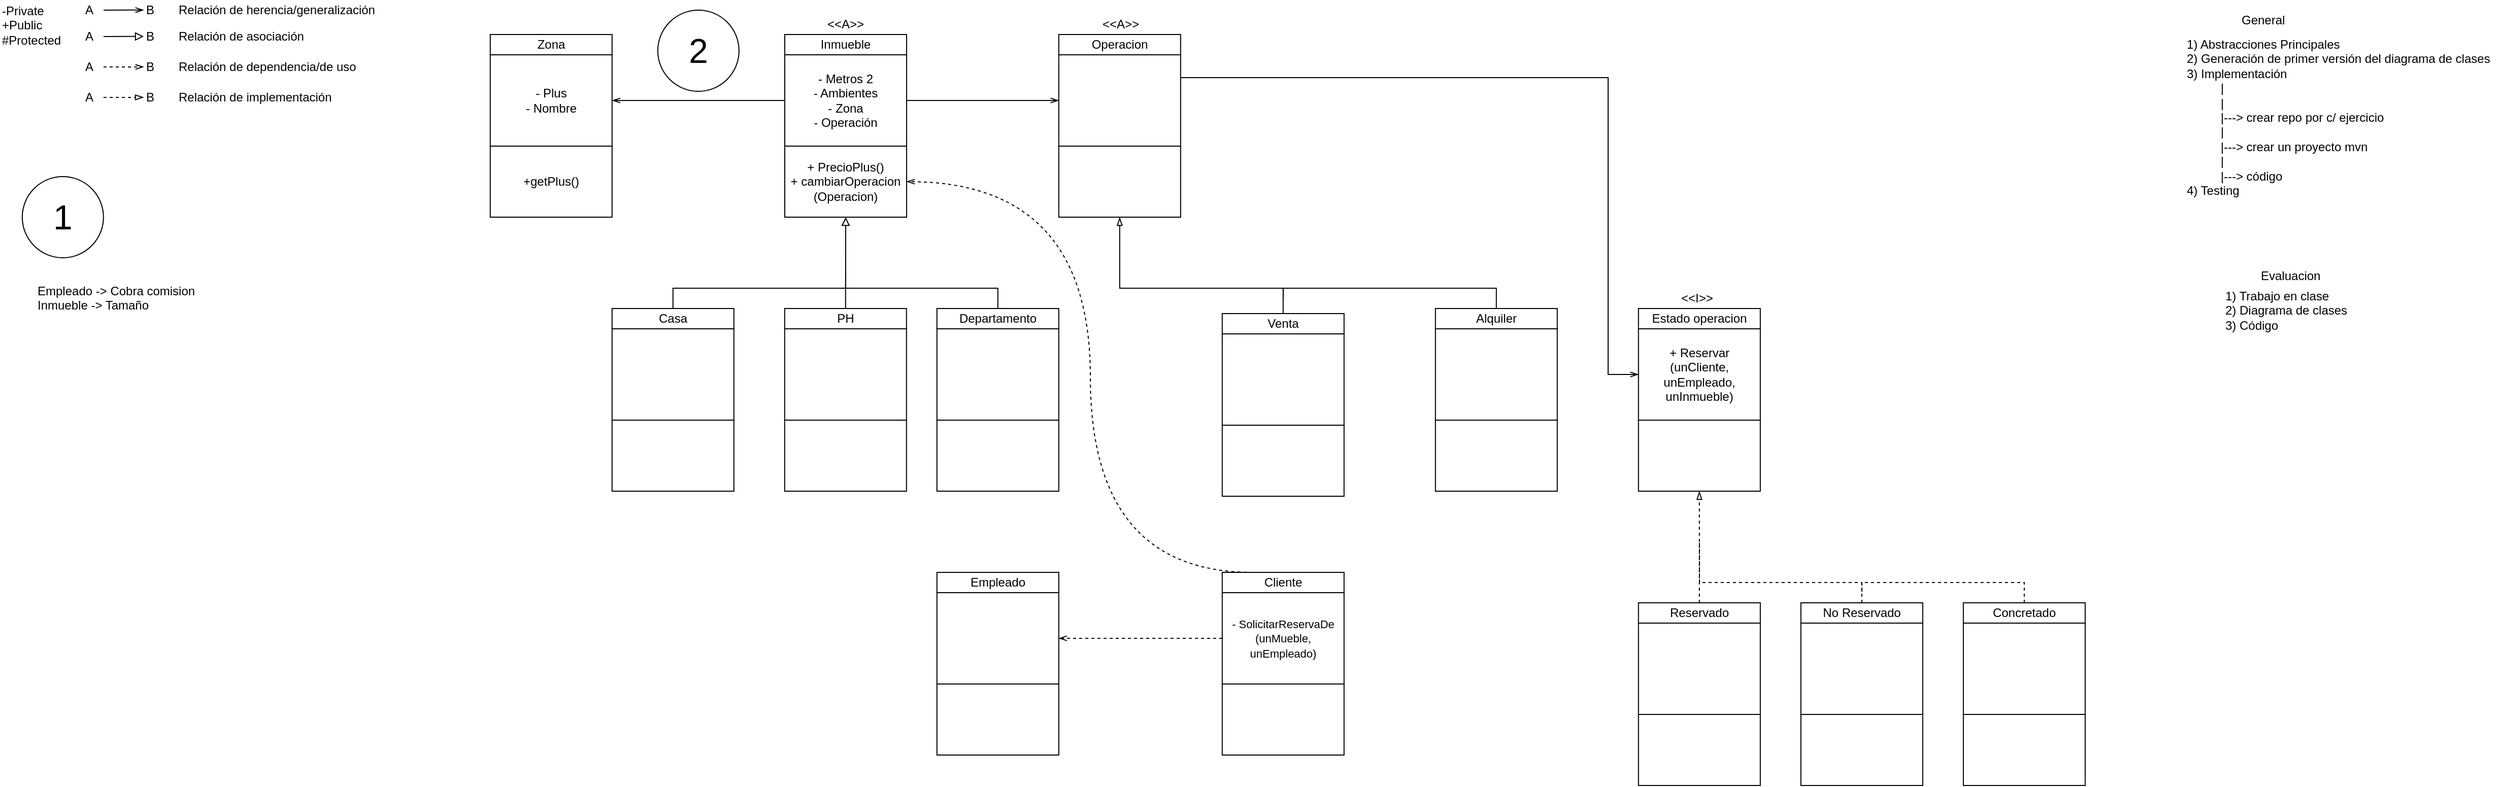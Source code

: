 <mxfile version="12.0.2" type="device" pages="1"><diagram id="qu8YAIpYauS8WqbOUp5a" name="Page-1"><mxGraphModel dx="2123" dy="722" grid="1" gridSize="10" guides="1" tooltips="1" connect="1" arrows="1" fold="1" page="1" pageScale="1" pageWidth="827" pageHeight="1169" math="0" shadow="0"><root><mxCell id="0"/><mxCell id="1" parent="0"/><mxCell id="3IP-9fWo39of_3vH-DHW-160" value="" style="group" vertex="1" connectable="0" parent="1"><mxGeometry x="-824" y="6" width="384" height="106" as="geometry"/></mxCell><mxCell id="3IP-9fWo39of_3vH-DHW-70" value="" style="group" vertex="1" connectable="0" parent="3IP-9fWo39of_3vH-DHW-160"><mxGeometry x="82" width="80" height="20" as="geometry"/></mxCell><mxCell id="3IP-9fWo39of_3vH-DHW-62" value="B&lt;br&gt;" style="text;html=1;resizable=0;points=[];autosize=1;align=left;verticalAlign=top;spacingTop=-4;" vertex="1" parent="3IP-9fWo39of_3vH-DHW-70"><mxGeometry x="60" width="20" height="20" as="geometry"/></mxCell><mxCell id="3IP-9fWo39of_3vH-DHW-131" value="" style="group" vertex="1" connectable="0" parent="3IP-9fWo39of_3vH-DHW-70"><mxGeometry width="20" height="20" as="geometry"/></mxCell><mxCell id="3IP-9fWo39of_3vH-DHW-130" value="" style="group" vertex="1" connectable="0" parent="3IP-9fWo39of_3vH-DHW-131"><mxGeometry width="20" height="20" as="geometry"/></mxCell><mxCell id="3IP-9fWo39of_3vH-DHW-129" value="" style="group" vertex="1" connectable="0" parent="3IP-9fWo39of_3vH-DHW-130"><mxGeometry width="20" height="20" as="geometry"/></mxCell><mxCell id="3IP-9fWo39of_3vH-DHW-61" value="A&lt;br&gt;" style="text;html=1;resizable=0;points=[];autosize=1;align=left;verticalAlign=top;spacingTop=-4;" vertex="1" parent="3IP-9fWo39of_3vH-DHW-129"><mxGeometry width="20" height="20" as="geometry"/></mxCell><mxCell id="3IP-9fWo39of_3vH-DHW-63" value="" style="endArrow=openThin;html=1;entryX=-0.024;entryY=0.495;entryDx=0;entryDy=0;entryPerimeter=0;endFill=0;" edge="1" parent="3IP-9fWo39of_3vH-DHW-70" source="3IP-9fWo39of_3vH-DHW-61" target="3IP-9fWo39of_3vH-DHW-62"><mxGeometry width="50" height="50" relative="1" as="geometry"><mxPoint x="10" y="56" as="sourcePoint"/><mxPoint x="60" y="6" as="targetPoint"/></mxGeometry></mxCell><mxCell id="3IP-9fWo39of_3vH-DHW-71" value="" style="group" vertex="1" connectable="0" parent="3IP-9fWo39of_3vH-DHW-160"><mxGeometry x="82" y="26" width="80" height="20" as="geometry"/></mxCell><mxCell id="3IP-9fWo39of_3vH-DHW-72" value="A&lt;br&gt;" style="text;html=1;resizable=0;points=[];autosize=1;align=left;verticalAlign=top;spacingTop=-4;" vertex="1" parent="3IP-9fWo39of_3vH-DHW-71"><mxGeometry width="20" height="20" as="geometry"/></mxCell><mxCell id="3IP-9fWo39of_3vH-DHW-73" value="B&lt;br&gt;" style="text;html=1;resizable=0;points=[];autosize=1;align=left;verticalAlign=top;spacingTop=-4;" vertex="1" parent="3IP-9fWo39of_3vH-DHW-71"><mxGeometry x="60" width="20" height="20" as="geometry"/></mxCell><mxCell id="3IP-9fWo39of_3vH-DHW-74" value="" style="endArrow=block;html=1;entryX=-0.024;entryY=0.495;entryDx=0;entryDy=0;entryPerimeter=0;endFill=0;" edge="1" parent="3IP-9fWo39of_3vH-DHW-71" source="3IP-9fWo39of_3vH-DHW-72" target="3IP-9fWo39of_3vH-DHW-73"><mxGeometry width="50" height="50" relative="1" as="geometry"><mxPoint x="10" y="56" as="sourcePoint"/><mxPoint x="60" y="6" as="targetPoint"/></mxGeometry></mxCell><mxCell id="3IP-9fWo39of_3vH-DHW-75" value="" style="group" vertex="1" connectable="0" parent="3IP-9fWo39of_3vH-DHW-160"><mxGeometry x="82" y="56" width="80" height="20" as="geometry"/></mxCell><mxCell id="3IP-9fWo39of_3vH-DHW-76" value="A&lt;br&gt;" style="text;html=1;resizable=0;points=[];autosize=1;align=left;verticalAlign=top;spacingTop=-4;" vertex="1" parent="3IP-9fWo39of_3vH-DHW-75"><mxGeometry width="20" height="20" as="geometry"/></mxCell><mxCell id="3IP-9fWo39of_3vH-DHW-77" value="B&lt;br&gt;" style="text;html=1;resizable=0;points=[];autosize=1;align=left;verticalAlign=top;spacingTop=-4;" vertex="1" parent="3IP-9fWo39of_3vH-DHW-75"><mxGeometry x="60" width="20" height="20" as="geometry"/></mxCell><mxCell id="3IP-9fWo39of_3vH-DHW-78" value="" style="endArrow=openThin;html=1;entryX=-0.024;entryY=0.495;entryDx=0;entryDy=0;entryPerimeter=0;dashed=1;endFill=0;" edge="1" parent="3IP-9fWo39of_3vH-DHW-75" source="3IP-9fWo39of_3vH-DHW-76" target="3IP-9fWo39of_3vH-DHW-77"><mxGeometry width="50" height="50" relative="1" as="geometry"><mxPoint x="10" y="56" as="sourcePoint"/><mxPoint x="60" y="6" as="targetPoint"/><Array as="points"><mxPoint x="50" y="10"/></Array></mxGeometry></mxCell><mxCell id="3IP-9fWo39of_3vH-DHW-80" value="-Private&lt;br&gt;+Public&lt;br&gt;#Protected" style="text;html=1;resizable=0;points=[];autosize=1;align=left;verticalAlign=top;spacingTop=-4;" vertex="1" parent="3IP-9fWo39of_3vH-DHW-160"><mxGeometry y="1" width="70" height="40" as="geometry"/></mxCell><mxCell id="3IP-9fWo39of_3vH-DHW-112" value="" style="group" vertex="1" connectable="0" parent="3IP-9fWo39of_3vH-DHW-160"><mxGeometry x="82" y="86" width="80" height="20" as="geometry"/></mxCell><mxCell id="3IP-9fWo39of_3vH-DHW-113" value="A&lt;br&gt;" style="text;html=1;resizable=0;points=[];autosize=1;align=left;verticalAlign=top;spacingTop=-4;" vertex="1" parent="3IP-9fWo39of_3vH-DHW-112"><mxGeometry width="20" height="20" as="geometry"/></mxCell><mxCell id="3IP-9fWo39of_3vH-DHW-114" value="B&lt;br&gt;" style="text;html=1;resizable=0;points=[];autosize=1;align=left;verticalAlign=top;spacingTop=-4;" vertex="1" parent="3IP-9fWo39of_3vH-DHW-112"><mxGeometry x="60" width="20" height="20" as="geometry"/></mxCell><mxCell id="3IP-9fWo39of_3vH-DHW-115" value="" style="endArrow=blockThin;html=1;entryX=-0.024;entryY=0.495;entryDx=0;entryDy=0;entryPerimeter=0;dashed=1;endFill=0;" edge="1" parent="3IP-9fWo39of_3vH-DHW-112" source="3IP-9fWo39of_3vH-DHW-113" target="3IP-9fWo39of_3vH-DHW-114"><mxGeometry width="50" height="50" relative="1" as="geometry"><mxPoint x="10" y="56" as="sourcePoint"/><mxPoint x="60" y="6" as="targetPoint"/><Array as="points"><mxPoint x="50" y="10"/></Array></mxGeometry></mxCell><mxCell id="3IP-9fWo39of_3vH-DHW-156" value="Relación de herencia/generalización" style="text;html=1;resizable=0;points=[];autosize=1;align=left;verticalAlign=top;spacingTop=-4;" vertex="1" parent="3IP-9fWo39of_3vH-DHW-160"><mxGeometry x="174" width="210" height="20" as="geometry"/></mxCell><mxCell id="3IP-9fWo39of_3vH-DHW-157" value="Relación de asociación" style="text;html=1;resizable=0;points=[];autosize=1;align=left;verticalAlign=top;spacingTop=-4;" vertex="1" parent="3IP-9fWo39of_3vH-DHW-160"><mxGeometry x="174" y="26" width="140" height="20" as="geometry"/></mxCell><mxCell id="3IP-9fWo39of_3vH-DHW-158" value="Relación de dependencia/de uso" style="text;html=1;resizable=0;points=[];autosize=1;align=left;verticalAlign=top;spacingTop=-4;" vertex="1" parent="3IP-9fWo39of_3vH-DHW-160"><mxGeometry x="174" y="56" width="190" height="20" as="geometry"/></mxCell><mxCell id="3IP-9fWo39of_3vH-DHW-159" value="Relación de implementación" style="text;html=1;resizable=0;points=[];autosize=1;align=left;verticalAlign=top;spacingTop=-4;" vertex="1" parent="3IP-9fWo39of_3vH-DHW-160"><mxGeometry x="174" y="86" width="170" height="20" as="geometry"/></mxCell><mxCell id="3IP-9fWo39of_3vH-DHW-161" value="" style="group" vertex="1" connectable="0" parent="1"><mxGeometry x="-341.103" y="20" width="1571" height="760" as="geometry"/></mxCell><mxCell id="3IP-9fWo39of_3vH-DHW-134" value="" style="group" vertex="1" connectable="0" parent="3IP-9fWo39of_3vH-DHW-161"><mxGeometry width="1051" height="730" as="geometry"/></mxCell><mxCell id="3IP-9fWo39of_3vH-DHW-132" value="" style="group" vertex="1" connectable="0" parent="3IP-9fWo39of_3vH-DHW-134"><mxGeometry width="1051" height="730" as="geometry"/></mxCell><mxCell id="3IP-9fWo39of_3vH-DHW-14" value="" style="group" vertex="1" connectable="0" parent="3IP-9fWo39of_3vH-DHW-132"><mxGeometry x="290" y="290" width="120" height="180" as="geometry"/></mxCell><mxCell id="3IP-9fWo39of_3vH-DHW-15" value="PH" style="rounded=0;whiteSpace=wrap;html=1;" vertex="1" parent="3IP-9fWo39of_3vH-DHW-14"><mxGeometry width="120" height="20" as="geometry"/></mxCell><mxCell id="3IP-9fWo39of_3vH-DHW-16" value="" style="rounded=0;whiteSpace=wrap;html=1;" vertex="1" parent="3IP-9fWo39of_3vH-DHW-14"><mxGeometry y="20" width="120" height="90" as="geometry"/></mxCell><mxCell id="3IP-9fWo39of_3vH-DHW-17" value="" style="rounded=0;whiteSpace=wrap;html=1;" vertex="1" parent="3IP-9fWo39of_3vH-DHW-14"><mxGeometry y="110" width="120" height="70" as="geometry"/></mxCell><mxCell id="3IP-9fWo39of_3vH-DHW-42" value="" style="group" vertex="1" connectable="0" parent="3IP-9fWo39of_3vH-DHW-132"><mxGeometry x="290.103" width="120" height="200" as="geometry"/></mxCell><mxCell id="3IP-9fWo39of_3vH-DHW-4" value="&amp;lt;&amp;lt;A&amp;gt;&amp;gt;" style="text;html=1;resizable=0;points=[];autosize=1;align=left;verticalAlign=top;spacingTop=-4;" vertex="1" parent="3IP-9fWo39of_3vH-DHW-42"><mxGeometry x="40" width="50" height="20" as="geometry"/></mxCell><mxCell id="3IP-9fWo39of_3vH-DHW-5" value="" style="group" vertex="1" connectable="0" parent="3IP-9fWo39of_3vH-DHW-42"><mxGeometry y="20" width="120" height="180" as="geometry"/></mxCell><mxCell id="3IP-9fWo39of_3vH-DHW-1" value="Inmueble" style="rounded=0;whiteSpace=wrap;html=1;" vertex="1" parent="3IP-9fWo39of_3vH-DHW-5"><mxGeometry width="120" height="20" as="geometry"/></mxCell><mxCell id="3IP-9fWo39of_3vH-DHW-2" value="- Metros 2&lt;br&gt;- Ambientes&lt;br&gt;- Zona&lt;br&gt;- Operación" style="rounded=0;whiteSpace=wrap;html=1;" vertex="1" parent="3IP-9fWo39of_3vH-DHW-5"><mxGeometry y="20" width="120" height="90" as="geometry"/></mxCell><mxCell id="3IP-9fWo39of_3vH-DHW-3" value="+ PrecioPlus()&lt;br&gt;+ cambiarOperacion&lt;br&gt;(Operacion)" style="rounded=0;whiteSpace=wrap;html=1;" vertex="1" parent="3IP-9fWo39of_3vH-DHW-5"><mxGeometry y="110" width="120" height="70" as="geometry"/></mxCell><mxCell id="3IP-9fWo39of_3vH-DHW-45" value="" style="group" vertex="1" connectable="0" parent="3IP-9fWo39of_3vH-DHW-132"><mxGeometry x="120" y="290" width="120" height="180" as="geometry"/></mxCell><mxCell id="3IP-9fWo39of_3vH-DHW-46" value="Casa" style="rounded=0;whiteSpace=wrap;html=1;" vertex="1" parent="3IP-9fWo39of_3vH-DHW-45"><mxGeometry width="120" height="20" as="geometry"/></mxCell><mxCell id="3IP-9fWo39of_3vH-DHW-47" value="" style="rounded=0;whiteSpace=wrap;html=1;" vertex="1" parent="3IP-9fWo39of_3vH-DHW-45"><mxGeometry y="20" width="120" height="90" as="geometry"/></mxCell><mxCell id="3IP-9fWo39of_3vH-DHW-48" value="" style="rounded=0;whiteSpace=wrap;html=1;" vertex="1" parent="3IP-9fWo39of_3vH-DHW-45"><mxGeometry y="110" width="120" height="70" as="geometry"/></mxCell><mxCell id="3IP-9fWo39of_3vH-DHW-49" value="" style="group" vertex="1" connectable="0" parent="3IP-9fWo39of_3vH-DHW-132"><mxGeometry x="440" y="290" width="120" height="180" as="geometry"/></mxCell><mxCell id="3IP-9fWo39of_3vH-DHW-50" value="Departamento" style="rounded=0;whiteSpace=wrap;html=1;" vertex="1" parent="3IP-9fWo39of_3vH-DHW-49"><mxGeometry width="120" height="20" as="geometry"/></mxCell><mxCell id="3IP-9fWo39of_3vH-DHW-51" value="" style="rounded=0;whiteSpace=wrap;html=1;" vertex="1" parent="3IP-9fWo39of_3vH-DHW-49"><mxGeometry y="20" width="120" height="90" as="geometry"/></mxCell><mxCell id="3IP-9fWo39of_3vH-DHW-52" value="" style="rounded=0;whiteSpace=wrap;html=1;" vertex="1" parent="3IP-9fWo39of_3vH-DHW-49"><mxGeometry y="110" width="120" height="70" as="geometry"/></mxCell><mxCell id="3IP-9fWo39of_3vH-DHW-54" style="edgeStyle=orthogonalEdgeStyle;rounded=0;orthogonalLoop=1;jettySize=auto;html=1;exitX=0.5;exitY=0;exitDx=0;exitDy=0;entryX=0.5;entryY=1;entryDx=0;entryDy=0;endArrow=block;endFill=0;" edge="1" parent="3IP-9fWo39of_3vH-DHW-132" source="3IP-9fWo39of_3vH-DHW-46" target="3IP-9fWo39of_3vH-DHW-3"><mxGeometry relative="1" as="geometry"><Array as="points"><mxPoint x="180.103" y="270"/><mxPoint x="350.103" y="270"/></Array></mxGeometry></mxCell><mxCell id="3IP-9fWo39of_3vH-DHW-55" style="edgeStyle=orthogonalEdgeStyle;rounded=0;orthogonalLoop=1;jettySize=auto;html=1;exitX=0.5;exitY=0;exitDx=0;exitDy=0;endArrow=none;endFill=0;" edge="1" parent="3IP-9fWo39of_3vH-DHW-132" source="3IP-9fWo39of_3vH-DHW-15"><mxGeometry relative="1" as="geometry"><mxPoint x="350.103" y="240" as="targetPoint"/><Array as="points"><mxPoint x="350.103" y="265"/><mxPoint x="350.103" y="265"/></Array></mxGeometry></mxCell><mxCell id="3IP-9fWo39of_3vH-DHW-60" style="edgeStyle=orthogonalEdgeStyle;rounded=0;orthogonalLoop=1;jettySize=auto;html=1;exitX=0.5;exitY=0;exitDx=0;exitDy=0;endArrow=none;endFill=0;" edge="1" parent="3IP-9fWo39of_3vH-DHW-132" source="3IP-9fWo39of_3vH-DHW-50"><mxGeometry relative="1" as="geometry"><mxPoint x="350.103" y="260" as="targetPoint"/><Array as="points"><mxPoint x="500.103" y="270"/><mxPoint x="350.103" y="270"/></Array></mxGeometry></mxCell><mxCell id="3IP-9fWo39of_3vH-DHW-81" value="" style="group" vertex="1" connectable="0" parent="3IP-9fWo39of_3vH-DHW-132"><mxGeometry y="20" width="120" height="180" as="geometry"/></mxCell><mxCell id="3IP-9fWo39of_3vH-DHW-82" value="Zona" style="rounded=0;whiteSpace=wrap;html=1;" vertex="1" parent="3IP-9fWo39of_3vH-DHW-81"><mxGeometry width="120" height="20" as="geometry"/></mxCell><mxCell id="3IP-9fWo39of_3vH-DHW-83" value="- Plus&lt;br&gt;- Nombre" style="rounded=0;whiteSpace=wrap;html=1;" vertex="1" parent="3IP-9fWo39of_3vH-DHW-81"><mxGeometry y="20" width="120" height="90" as="geometry"/></mxCell><mxCell id="3IP-9fWo39of_3vH-DHW-84" value="+getPlus()" style="rounded=0;whiteSpace=wrap;html=1;" vertex="1" parent="3IP-9fWo39of_3vH-DHW-81"><mxGeometry y="110" width="120" height="70" as="geometry"/></mxCell><mxCell id="3IP-9fWo39of_3vH-DHW-85" style="edgeStyle=orthogonalEdgeStyle;rounded=0;orthogonalLoop=1;jettySize=auto;html=1;exitX=0;exitY=0.5;exitDx=0;exitDy=0;entryX=1;entryY=0.5;entryDx=0;entryDy=0;endArrow=openThin;endFill=0;" edge="1" parent="3IP-9fWo39of_3vH-DHW-132" source="3IP-9fWo39of_3vH-DHW-2" target="3IP-9fWo39of_3vH-DHW-83"><mxGeometry relative="1" as="geometry"/></mxCell><mxCell id="3IP-9fWo39of_3vH-DHW-86" value="" style="group" vertex="1" connectable="0" parent="3IP-9fWo39of_3vH-DHW-132"><mxGeometry x="560" y="20" width="120" height="180" as="geometry"/></mxCell><mxCell id="3IP-9fWo39of_3vH-DHW-87" value="Operacion" style="rounded=0;whiteSpace=wrap;html=1;" vertex="1" parent="3IP-9fWo39of_3vH-DHW-86"><mxGeometry width="120" height="20" as="geometry"/></mxCell><mxCell id="3IP-9fWo39of_3vH-DHW-88" value="" style="rounded=0;whiteSpace=wrap;html=1;" vertex="1" parent="3IP-9fWo39of_3vH-DHW-86"><mxGeometry y="20" width="120" height="90" as="geometry"/></mxCell><mxCell id="3IP-9fWo39of_3vH-DHW-89" value="" style="rounded=0;whiteSpace=wrap;html=1;" vertex="1" parent="3IP-9fWo39of_3vH-DHW-86"><mxGeometry y="110" width="120" height="70" as="geometry"/></mxCell><mxCell id="3IP-9fWo39of_3vH-DHW-90" style="edgeStyle=orthogonalEdgeStyle;rounded=0;orthogonalLoop=1;jettySize=auto;html=1;exitX=1;exitY=0.5;exitDx=0;exitDy=0;endArrow=openThin;endFill=0;" edge="1" parent="3IP-9fWo39of_3vH-DHW-132" source="3IP-9fWo39of_3vH-DHW-2" target="3IP-9fWo39of_3vH-DHW-88"><mxGeometry relative="1" as="geometry"/></mxCell><mxCell id="3IP-9fWo39of_3vH-DHW-92" value="" style="group" vertex="1" connectable="0" parent="3IP-9fWo39of_3vH-DHW-132"><mxGeometry x="721" y="295" width="120" height="180" as="geometry"/></mxCell><mxCell id="3IP-9fWo39of_3vH-DHW-93" value="Venta" style="rounded=0;whiteSpace=wrap;html=1;" vertex="1" parent="3IP-9fWo39of_3vH-DHW-92"><mxGeometry width="120" height="20" as="geometry"/></mxCell><mxCell id="3IP-9fWo39of_3vH-DHW-94" value="" style="rounded=0;whiteSpace=wrap;html=1;" vertex="1" parent="3IP-9fWo39of_3vH-DHW-92"><mxGeometry y="20" width="120" height="90" as="geometry"/></mxCell><mxCell id="3IP-9fWo39of_3vH-DHW-95" value="" style="rounded=0;whiteSpace=wrap;html=1;" vertex="1" parent="3IP-9fWo39of_3vH-DHW-92"><mxGeometry y="110" width="120" height="70" as="geometry"/></mxCell><mxCell id="3IP-9fWo39of_3vH-DHW-96" value="" style="group" vertex="1" connectable="0" parent="3IP-9fWo39of_3vH-DHW-132"><mxGeometry x="931" y="290" width="120" height="180" as="geometry"/></mxCell><mxCell id="3IP-9fWo39of_3vH-DHW-97" value="Alquiler" style="rounded=0;whiteSpace=wrap;html=1;" vertex="1" parent="3IP-9fWo39of_3vH-DHW-96"><mxGeometry width="120" height="20" as="geometry"/></mxCell><mxCell id="3IP-9fWo39of_3vH-DHW-98" value="" style="rounded=0;whiteSpace=wrap;html=1;" vertex="1" parent="3IP-9fWo39of_3vH-DHW-96"><mxGeometry y="20" width="120" height="90" as="geometry"/></mxCell><mxCell id="3IP-9fWo39of_3vH-DHW-99" value="" style="rounded=0;whiteSpace=wrap;html=1;" vertex="1" parent="3IP-9fWo39of_3vH-DHW-96"><mxGeometry y="110" width="120" height="70" as="geometry"/></mxCell><mxCell id="3IP-9fWo39of_3vH-DHW-104" style="edgeStyle=orthogonalEdgeStyle;rounded=0;orthogonalLoop=1;jettySize=auto;html=1;exitX=0.5;exitY=0;exitDx=0;exitDy=0;entryX=0.5;entryY=1;entryDx=0;entryDy=0;endArrow=blockThin;endFill=0;" edge="1" parent="3IP-9fWo39of_3vH-DHW-132" source="3IP-9fWo39of_3vH-DHW-93" target="3IP-9fWo39of_3vH-DHW-89"><mxGeometry relative="1" as="geometry"><Array as="points"><mxPoint x="781.103" y="270"/><mxPoint x="620.103" y="270"/></Array></mxGeometry></mxCell><mxCell id="3IP-9fWo39of_3vH-DHW-105" style="edgeStyle=orthogonalEdgeStyle;rounded=0;orthogonalLoop=1;jettySize=auto;html=1;exitX=0.5;exitY=0;exitDx=0;exitDy=0;endArrow=none;endFill=0;" edge="1" parent="3IP-9fWo39of_3vH-DHW-132" source="3IP-9fWo39of_3vH-DHW-97"><mxGeometry relative="1" as="geometry"><mxPoint x="781.103" y="280" as="targetPoint"/><Array as="points"><mxPoint x="991.103" y="270"/><mxPoint x="781.103" y="270"/></Array></mxGeometry></mxCell><mxCell id="3IP-9fWo39of_3vH-DHW-106" value="" style="group" vertex="1" connectable="0" parent="3IP-9fWo39of_3vH-DHW-132"><mxGeometry x="721" y="550" width="120" height="180" as="geometry"/></mxCell><mxCell id="3IP-9fWo39of_3vH-DHW-107" value="Cliente" style="rounded=0;whiteSpace=wrap;html=1;" vertex="1" parent="3IP-9fWo39of_3vH-DHW-106"><mxGeometry width="120" height="20" as="geometry"/></mxCell><mxCell id="3IP-9fWo39of_3vH-DHW-108" value="&lt;div&gt;&lt;span style=&quot;font-size: 11px&quot;&gt;- SolicitarReservaDe&lt;/span&gt;&lt;/div&gt;&lt;div&gt;&lt;span style=&quot;font-size: 11px&quot;&gt;(unMueble, unEmpleado&lt;/span&gt;&lt;span style=&quot;font-size: 11px&quot;&gt;)&lt;/span&gt;&lt;/div&gt;" style="rounded=0;whiteSpace=wrap;html=1;align=center;" vertex="1" parent="3IP-9fWo39of_3vH-DHW-106"><mxGeometry y="20" width="120" height="90" as="geometry"/></mxCell><mxCell id="3IP-9fWo39of_3vH-DHW-109" value="" style="rounded=0;whiteSpace=wrap;html=1;" vertex="1" parent="3IP-9fWo39of_3vH-DHW-106"><mxGeometry y="110" width="120" height="70" as="geometry"/></mxCell><mxCell id="3IP-9fWo39of_3vH-DHW-111" style="edgeStyle=orthogonalEdgeStyle;curved=1;rounded=0;orthogonalLoop=1;jettySize=auto;html=1;exitX=0.25;exitY=0;exitDx=0;exitDy=0;entryX=1;entryY=0.5;entryDx=0;entryDy=0;endArrow=openThin;endFill=0;dashed=1;" edge="1" parent="3IP-9fWo39of_3vH-DHW-132" source="3IP-9fWo39of_3vH-DHW-107" target="3IP-9fWo39of_3vH-DHW-3"><mxGeometry relative="1" as="geometry"><Array as="points"><mxPoint x="591.103" y="550"/><mxPoint x="591.103" y="165"/></Array></mxGeometry></mxCell><mxCell id="3IP-9fWo39of_3vH-DHW-124" value="" style="group" vertex="1" connectable="0" parent="3IP-9fWo39of_3vH-DHW-132"><mxGeometry x="440" y="550" width="120" height="180" as="geometry"/></mxCell><mxCell id="3IP-9fWo39of_3vH-DHW-125" value="Empleado" style="rounded=0;whiteSpace=wrap;html=1;" vertex="1" parent="3IP-9fWo39of_3vH-DHW-124"><mxGeometry width="120" height="20" as="geometry"/></mxCell><mxCell id="3IP-9fWo39of_3vH-DHW-126" value="" style="rounded=0;whiteSpace=wrap;html=1;" vertex="1" parent="3IP-9fWo39of_3vH-DHW-124"><mxGeometry y="20" width="120" height="90" as="geometry"/></mxCell><mxCell id="3IP-9fWo39of_3vH-DHW-127" value="" style="rounded=0;whiteSpace=wrap;html=1;" vertex="1" parent="3IP-9fWo39of_3vH-DHW-124"><mxGeometry y="110" width="120" height="70" as="geometry"/></mxCell><mxCell id="3IP-9fWo39of_3vH-DHW-128" style="edgeStyle=orthogonalEdgeStyle;curved=1;rounded=0;orthogonalLoop=1;jettySize=auto;html=1;exitX=0;exitY=0.5;exitDx=0;exitDy=0;entryX=1;entryY=0.5;entryDx=0;entryDy=0;dashed=1;endArrow=openThin;endFill=0;" edge="1" parent="3IP-9fWo39of_3vH-DHW-132" source="3IP-9fWo39of_3vH-DHW-108" target="3IP-9fWo39of_3vH-DHW-126"><mxGeometry relative="1" as="geometry"/></mxCell><mxCell id="3IP-9fWo39of_3vH-DHW-133" value="&amp;lt;&amp;lt;A&amp;gt;&amp;gt;" style="text;html=1;resizable=0;points=[];autosize=1;align=left;verticalAlign=top;spacingTop=-4;" vertex="1" parent="3IP-9fWo39of_3vH-DHW-132"><mxGeometry x="601.103" width="50" height="20" as="geometry"/></mxCell><mxCell id="3IP-9fWo39of_3vH-DHW-248" value="&lt;span style=&quot;font-size: 34px&quot;&gt;2&lt;/span&gt;" style="ellipse;whiteSpace=wrap;html=1;aspect=fixed;" vertex="1" parent="3IP-9fWo39of_3vH-DHW-132"><mxGeometry x="165.032" y="-4" width="80" height="80" as="geometry"/></mxCell><mxCell id="3IP-9fWo39of_3vH-DHW-135" value="" style="group" vertex="1" connectable="0" parent="3IP-9fWo39of_3vH-DHW-161"><mxGeometry x="1131" y="290" width="120" height="180" as="geometry"/></mxCell><mxCell id="3IP-9fWo39of_3vH-DHW-136" value="Estado operacion" style="rounded=0;whiteSpace=wrap;html=1;" vertex="1" parent="3IP-9fWo39of_3vH-DHW-135"><mxGeometry width="120" height="20" as="geometry"/></mxCell><mxCell id="3IP-9fWo39of_3vH-DHW-137" value="+ Reservar (unCliente, unEmpleado, unInmueble)" style="rounded=0;whiteSpace=wrap;html=1;" vertex="1" parent="3IP-9fWo39of_3vH-DHW-135"><mxGeometry y="20" width="120" height="90" as="geometry"/></mxCell><mxCell id="3IP-9fWo39of_3vH-DHW-138" value="" style="rounded=0;whiteSpace=wrap;html=1;" vertex="1" parent="3IP-9fWo39of_3vH-DHW-135"><mxGeometry y="110" width="120" height="70" as="geometry"/></mxCell><mxCell id="3IP-9fWo39of_3vH-DHW-139" value="" style="group" vertex="1" connectable="0" parent="3IP-9fWo39of_3vH-DHW-161"><mxGeometry x="1451" y="580" width="120" height="180" as="geometry"/></mxCell><mxCell id="3IP-9fWo39of_3vH-DHW-140" value="Concretado" style="rounded=0;whiteSpace=wrap;html=1;" vertex="1" parent="3IP-9fWo39of_3vH-DHW-139"><mxGeometry width="120" height="20" as="geometry"/></mxCell><mxCell id="3IP-9fWo39of_3vH-DHW-141" value="" style="rounded=0;whiteSpace=wrap;html=1;" vertex="1" parent="3IP-9fWo39of_3vH-DHW-139"><mxGeometry y="20" width="120" height="90" as="geometry"/></mxCell><mxCell id="3IP-9fWo39of_3vH-DHW-142" value="" style="rounded=0;whiteSpace=wrap;html=1;" vertex="1" parent="3IP-9fWo39of_3vH-DHW-139"><mxGeometry y="110" width="120" height="70" as="geometry"/></mxCell><mxCell id="3IP-9fWo39of_3vH-DHW-143" value="" style="group" vertex="1" connectable="0" parent="3IP-9fWo39of_3vH-DHW-161"><mxGeometry x="1291" y="580" width="120" height="180" as="geometry"/></mxCell><mxCell id="3IP-9fWo39of_3vH-DHW-144" value="No Reservado" style="rounded=0;whiteSpace=wrap;html=1;" vertex="1" parent="3IP-9fWo39of_3vH-DHW-143"><mxGeometry width="120" height="20" as="geometry"/></mxCell><mxCell id="3IP-9fWo39of_3vH-DHW-145" value="" style="rounded=0;whiteSpace=wrap;html=1;" vertex="1" parent="3IP-9fWo39of_3vH-DHW-143"><mxGeometry y="20" width="120" height="90" as="geometry"/></mxCell><mxCell id="3IP-9fWo39of_3vH-DHW-146" value="" style="rounded=0;whiteSpace=wrap;html=1;" vertex="1" parent="3IP-9fWo39of_3vH-DHW-143"><mxGeometry y="110" width="120" height="70" as="geometry"/></mxCell><mxCell id="3IP-9fWo39of_3vH-DHW-147" value="" style="group" vertex="1" connectable="0" parent="3IP-9fWo39of_3vH-DHW-161"><mxGeometry x="1131" y="580" width="120" height="180" as="geometry"/></mxCell><mxCell id="3IP-9fWo39of_3vH-DHW-148" value="Reservado" style="rounded=0;whiteSpace=wrap;html=1;" vertex="1" parent="3IP-9fWo39of_3vH-DHW-147"><mxGeometry width="120" height="20" as="geometry"/></mxCell><mxCell id="3IP-9fWo39of_3vH-DHW-149" value="" style="rounded=0;whiteSpace=wrap;html=1;" vertex="1" parent="3IP-9fWo39of_3vH-DHW-147"><mxGeometry y="20" width="120" height="90" as="geometry"/></mxCell><mxCell id="3IP-9fWo39of_3vH-DHW-150" value="" style="rounded=0;whiteSpace=wrap;html=1;" vertex="1" parent="3IP-9fWo39of_3vH-DHW-147"><mxGeometry y="110" width="120" height="70" as="geometry"/></mxCell><mxCell id="3IP-9fWo39of_3vH-DHW-151" style="edgeStyle=orthogonalEdgeStyle;rounded=0;orthogonalLoop=1;jettySize=auto;html=1;exitX=1;exitY=0.25;exitDx=0;exitDy=0;entryX=0;entryY=0.5;entryDx=0;entryDy=0;endArrow=openThin;endFill=0;" edge="1" parent="3IP-9fWo39of_3vH-DHW-161" source="3IP-9fWo39of_3vH-DHW-88" target="3IP-9fWo39of_3vH-DHW-137"><mxGeometry relative="1" as="geometry"><Array as="points"><mxPoint x="1101.103" y="63"/><mxPoint x="1101.103" y="355"/></Array></mxGeometry></mxCell><mxCell id="3IP-9fWo39of_3vH-DHW-152" style="edgeStyle=orthogonalEdgeStyle;rounded=0;orthogonalLoop=1;jettySize=auto;html=1;exitX=0.5;exitY=0;exitDx=0;exitDy=0;entryX=0.5;entryY=1;entryDx=0;entryDy=0;endArrow=blockThin;endFill=0;dashed=1;" edge="1" parent="3IP-9fWo39of_3vH-DHW-161" source="3IP-9fWo39of_3vH-DHW-148" target="3IP-9fWo39of_3vH-DHW-138"><mxGeometry relative="1" as="geometry"/></mxCell><mxCell id="3IP-9fWo39of_3vH-DHW-153" style="edgeStyle=orthogonalEdgeStyle;rounded=0;orthogonalLoop=1;jettySize=auto;html=1;exitX=0.5;exitY=0;exitDx=0;exitDy=0;endArrow=none;endFill=0;dashed=1;" edge="1" parent="3IP-9fWo39of_3vH-DHW-161" source="3IP-9fWo39of_3vH-DHW-144"><mxGeometry relative="1" as="geometry"><mxPoint x="1191.103" y="520" as="targetPoint"/><Array as="points"><mxPoint x="1351.103" y="560"/><mxPoint x="1191.103" y="560"/></Array></mxGeometry></mxCell><mxCell id="3IP-9fWo39of_3vH-DHW-154" style="edgeStyle=orthogonalEdgeStyle;rounded=0;orthogonalLoop=1;jettySize=auto;html=1;exitX=0.5;exitY=0;exitDx=0;exitDy=0;endArrow=none;endFill=0;dashed=1;" edge="1" parent="3IP-9fWo39of_3vH-DHW-161" source="3IP-9fWo39of_3vH-DHW-140"><mxGeometry relative="1" as="geometry"><mxPoint x="1351.103" y="570" as="targetPoint"/><Array as="points"><mxPoint x="1511.103" y="560"/><mxPoint x="1351.103" y="560"/></Array></mxGeometry></mxCell><mxCell id="3IP-9fWo39of_3vH-DHW-155" value="&amp;lt;&amp;lt;I&amp;gt;&amp;gt;" style="text;html=1;resizable=0;points=[];autosize=1;align=left;verticalAlign=top;spacingTop=-4;" vertex="1" parent="3IP-9fWo39of_3vH-DHW-161"><mxGeometry x="1171.103" y="270" width="50" height="20" as="geometry"/></mxCell><mxCell id="3IP-9fWo39of_3vH-DHW-165" value="" style="group" vertex="1" connectable="0" parent="1"><mxGeometry x="1327.5" y="16" width="310" height="184" as="geometry"/></mxCell><mxCell id="3IP-9fWo39of_3vH-DHW-162" value="1) Abstracciones Principales&lt;br&gt;2) Generación de primer versión del diagrama de clases&lt;br&gt;3) Implementación&lt;br&gt;&amp;nbsp; &amp;nbsp; &amp;nbsp; &amp;nbsp; &amp;nbsp; |&lt;br&gt;&amp;nbsp; &amp;nbsp; &amp;nbsp; &amp;nbsp; &amp;nbsp; |&lt;br&gt;&amp;nbsp; &amp;nbsp; &amp;nbsp; &amp;nbsp; &amp;nbsp; |---&amp;gt; crear repo por c/ ejercicio&lt;br&gt;&amp;nbsp; &amp;nbsp; &amp;nbsp; &amp;nbsp; &amp;nbsp; |&lt;br&gt;&amp;nbsp; &amp;nbsp; &amp;nbsp; &amp;nbsp; &amp;nbsp; |---&amp;gt; crear un proyecto mvn&lt;br&gt;&amp;nbsp; &amp;nbsp; &amp;nbsp; &amp;nbsp; &amp;nbsp; |&lt;br&gt;&amp;nbsp; &amp;nbsp; &amp;nbsp; &amp;nbsp; &amp;nbsp; |---&amp;gt; código&lt;br&gt;4) Testing" style="text;html=1;resizable=0;points=[];autosize=1;align=left;verticalAlign=top;spacingTop=-4;" vertex="1" parent="3IP-9fWo39of_3vH-DHW-165"><mxGeometry y="24" width="310" height="160" as="geometry"/></mxCell><mxCell id="3IP-9fWo39of_3vH-DHW-164" value="General" style="text;html=1;resizable=0;points=[];autosize=1;align=left;verticalAlign=top;spacingTop=-4;" vertex="1" parent="3IP-9fWo39of_3vH-DHW-165"><mxGeometry x="54" width="60" height="20" as="geometry"/></mxCell><mxCell id="3IP-9fWo39of_3vH-DHW-168" value="" style="group" vertex="1" connectable="0" parent="1"><mxGeometry x="1366" y="268" width="140" height="60" as="geometry"/></mxCell><mxCell id="3IP-9fWo39of_3vH-DHW-166" value="Evaluacion" style="text;html=1;resizable=0;points=[];autosize=1;align=left;verticalAlign=top;spacingTop=-4;" vertex="1" parent="3IP-9fWo39of_3vH-DHW-168"><mxGeometry x="35" width="70" height="20" as="geometry"/></mxCell><mxCell id="3IP-9fWo39of_3vH-DHW-167" value="1) Trabajo en clase&lt;br&gt;2) Diagrama de clases&lt;br&gt;3) Código" style="text;html=1;resizable=0;points=[];autosize=1;align=left;verticalAlign=top;spacingTop=-4;" vertex="1" parent="3IP-9fWo39of_3vH-DHW-168"><mxGeometry y="20" width="140" height="40" as="geometry"/></mxCell><mxCell id="3IP-9fWo39of_3vH-DHW-163" value="&lt;span style=&quot;font-size: 34px&quot;&gt;1&lt;/span&gt;" style="ellipse;whiteSpace=wrap;html=1;aspect=fixed;" vertex="1" parent="1"><mxGeometry x="-802.071" y="180" width="80" height="80" as="geometry"/></mxCell><mxCell id="3IP-9fWo39of_3vH-DHW-249" value="Empleado -&amp;gt; Cobra comision&lt;br&gt;Inmueble -&amp;gt; Tamaño&lt;br&gt;" style="text;html=1;resizable=0;points=[];autosize=1;align=left;verticalAlign=top;spacingTop=-4;" vertex="1" parent="1"><mxGeometry x="-789" y="283" width="170" height="30" as="geometry"/></mxCell></root></mxGraphModel></diagram></mxfile>